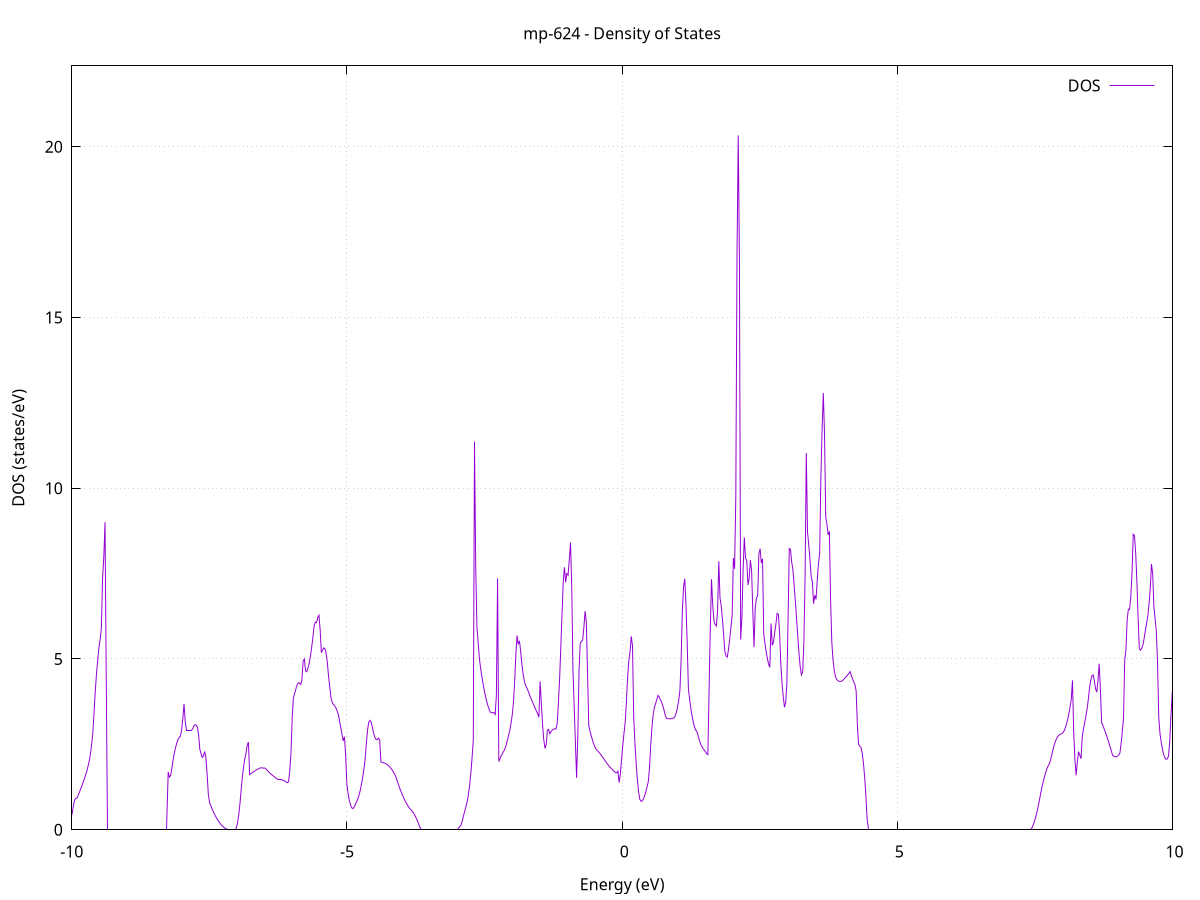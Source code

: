 set title 'mp-624 - Density of States'
set xlabel 'Energy (eV)'
set ylabel 'DOS (states/eV)'
set grid
set xrange [-10:10]
set yrange [0:22.364]
set xzeroaxis lt -1
set terminal png size 800,600
set output 'mp-624_dos_gnuplot.png'
plot '-' using 1:2 with lines title 'DOS'
-12.112600 0.000000
-12.090500 0.000000
-12.068500 0.000000
-12.046400 0.000000
-12.024300 0.000000
-12.002200 0.000000
-11.980100 0.000000
-11.958000 0.000000
-11.935900 0.000000
-11.913900 0.000000
-11.891800 0.000000
-11.869700 0.000000
-11.847600 0.000000
-11.825500 0.000000
-11.803400 0.000000
-11.781400 0.000000
-11.759300 0.000000
-11.737200 0.000000
-11.715100 0.000000
-11.693000 0.000000
-11.670900 0.000000
-11.648900 0.000000
-11.626800 0.000000
-11.604700 0.000000
-11.582600 0.000000
-11.560500 0.000000
-11.538400 0.000000
-11.516400 0.000000
-11.494300 0.000000
-11.472200 0.000000
-11.450100 0.000000
-11.428000 0.000000
-11.405900 0.000000
-11.383900 0.000000
-11.361800 0.000000
-11.339700 0.000000
-11.317600 0.000000
-11.295500 0.000000
-11.273400 0.000000
-11.251300 0.000000
-11.229300 0.000000
-11.207200 0.000000
-11.185100 0.000000
-11.163000 0.000000
-11.140900 0.000000
-11.118800 0.000000
-11.096800 0.000000
-11.074700 0.000000
-11.052600 0.000000
-11.030500 0.000000
-11.008400 0.000000
-10.986300 0.000000
-10.964300 0.000000
-10.942200 0.000000
-10.920100 0.000000
-10.898000 0.000000
-10.875900 0.000000
-10.853800 0.000000
-10.831800 0.000000
-10.809700 0.000000
-10.787600 0.000000
-10.765500 0.000000
-10.743400 0.000000
-10.721300 0.000000
-10.699300 0.000000
-10.677200 0.000000
-10.655100 0.000000
-10.633000 0.000000
-10.610900 0.000000
-10.588800 0.000000
-10.566700 0.000000
-10.544700 0.000000
-10.522600 0.000000
-10.500500 0.000000
-10.478400 0.000000
-10.456300 0.000000
-10.434200 0.000000
-10.412200 0.000000
-10.390100 0.000000
-10.368000 0.000000
-10.345900 0.000000
-10.323800 0.000000
-10.301700 0.000000
-10.279700 0.000000
-10.257600 0.000000
-10.235500 0.000000
-10.213400 0.000000
-10.191300 0.000000
-10.169200 0.000000
-10.147200 0.000000
-10.125100 0.000000
-10.103000 0.000200
-10.080900 0.022400
-10.058800 0.082200
-10.036700 0.179600
-10.014700 0.314600
-9.992600 0.487200
-9.970500 0.697400
-9.948400 0.870900
-9.926300 0.918700
-9.904200 0.930900
-9.882100 1.014700
-9.860100 1.104700
-9.838000 1.197500
-9.815900 1.293200
-9.793800 1.391800
-9.771700 1.493100
-9.749600 1.597400
-9.727600 1.714800
-9.705500 1.851900
-9.683400 2.009200
-9.661300 2.217600
-9.639200 2.494900
-9.617100 2.844400
-9.595100 3.448800
-9.573000 4.069200
-9.550900 4.568300
-9.528800 4.972100
-9.506700 5.343600
-9.484600 5.573500
-9.462600 5.902000
-9.440500 7.360600
-9.418400 7.975300
-9.396300 9.003800
-9.374200 4.471000
-9.352100 0.000000
-9.330000 0.000000
-9.308000 0.000000
-9.285900 0.000000
-9.263800 0.000000
-9.241700 0.000000
-9.219600 0.000000
-9.197500 0.000000
-9.175500 0.000000
-9.153400 0.000000
-9.131300 0.000000
-9.109200 0.000000
-9.087100 0.000000
-9.065000 0.000000
-9.043000 0.000000
-9.020900 0.000000
-8.998800 0.000000
-8.976700 0.000000
-8.954600 0.000000
-8.932500 0.000000
-8.910500 0.000000
-8.888400 0.000000
-8.866300 0.000000
-8.844200 0.000000
-8.822100 0.000000
-8.800000 0.000000
-8.778000 0.000000
-8.755900 0.000000
-8.733800 0.000000
-8.711700 0.000000
-8.689600 0.000000
-8.667500 0.000000
-8.645400 0.000000
-8.623400 0.000000
-8.601300 0.000000
-8.579200 0.000000
-8.557100 0.000000
-8.535000 0.000000
-8.512900 0.000000
-8.490900 0.000000
-8.468800 0.000000
-8.446700 0.000000
-8.424600 0.000000
-8.402500 0.000000
-8.380400 0.000000
-8.358400 0.000000
-8.336300 0.000000
-8.314200 0.000000
-8.292100 0.000000
-8.270000 0.000000
-8.247900 1.690800
-8.225900 1.543000
-8.203800 1.587000
-8.181700 1.807000
-8.159600 2.038000
-8.137500 2.236300
-8.115400 2.401900
-8.093400 2.534800
-8.071300 2.635000
-8.049200 2.702500
-8.027100 2.737700
-8.005000 2.919500
-7.982900 3.236200
-7.960800 3.687800
-7.938800 3.170200
-7.916700 2.909400
-7.894600 2.901700
-7.872500 2.901700
-7.850400 2.904300
-7.828300 2.909800
-7.806300 2.946500
-7.784200 3.036600
-7.762100 3.076300
-7.740000 3.065700
-7.717900 3.004800
-7.695800 2.780000
-7.673800 2.356100
-7.651700 2.232300
-7.629600 2.120200
-7.607500 2.157100
-7.585400 2.290100
-7.563300 2.122700
-7.541300 1.638000
-7.519200 1.036800
-7.497100 0.800500
-7.475000 0.707100
-7.452900 0.620400
-7.430800 0.539300
-7.408800 0.464000
-7.386700 0.394300
-7.364600 0.330300
-7.342500 0.272100
-7.320400 0.219500
-7.298300 0.172600
-7.276200 0.131400
-7.254200 0.095900
-7.232100 0.066000
-7.210000 0.041600
-7.187900 0.022900
-7.165800 0.009700
-7.143700 0.002100
-7.121700 0.000000
-7.099600 0.000000
-7.077500 0.000000
-7.055400 0.000000
-7.033300 0.000100
-7.011200 0.051000
-6.989200 0.193700
-6.967100 0.428300
-6.945000 0.754700
-6.922900 1.163900
-6.900800 1.538100
-6.878700 1.841100
-6.856700 2.072900
-6.834600 2.233500
-6.812500 2.480100
-6.790400 2.567000
-6.768300 1.612800
-6.746200 1.642000
-6.724200 1.669500
-6.702100 1.695300
-6.680000 1.719500
-6.657900 1.742000
-6.635800 1.762800
-6.613700 1.782000
-6.591600 1.799500
-6.569600 1.815400
-6.547500 1.810700
-6.525400 1.807200
-6.503300 1.806700
-6.481200 1.802700
-6.459100 1.759400
-6.437100 1.719200
-6.415000 1.682200
-6.392900 1.648500
-6.370800 1.617900
-6.348700 1.588900
-6.326600 1.560400
-6.304600 1.532400
-6.282500 1.504900
-6.260400 1.479400
-6.238300 1.470400
-6.216200 1.473000
-6.194100 1.469700
-6.172100 1.459700
-6.150000 1.443100
-6.127900 1.421100
-6.105800 1.400400
-6.083700 1.378600
-6.061600 1.403000
-6.039600 1.721800
-6.017500 2.233000
-5.995400 3.277500
-5.973300 3.863200
-5.951200 3.987100
-5.929100 4.118100
-5.907000 4.238400
-5.885000 4.301100
-5.862900 4.300800
-5.840800 4.252300
-5.818700 4.394400
-5.796600 4.939100
-5.774500 5.003200
-5.752500 4.653700
-5.730400 4.625600
-5.708300 4.730400
-5.686200 4.881700
-5.664100 5.082600
-5.642000 5.333000
-5.620000 5.621200
-5.597900 5.957500
-5.575800 6.076900
-5.553700 6.065300
-5.531600 6.213800
-5.509500 6.284800
-5.487500 5.856600
-5.465400 5.186800
-5.443300 5.262700
-5.421200 5.327400
-5.399100 5.293500
-5.377000 5.146600
-5.355000 4.871000
-5.332900 4.461300
-5.310800 4.157400
-5.288700 3.854200
-5.266600 3.718800
-5.244500 3.664300
-5.222400 3.625600
-5.200400 3.563900
-5.178300 3.479200
-5.156200 3.369500
-5.134100 3.179300
-5.112000 2.986500
-5.089900 2.792400
-5.067900 2.602900
-5.045800 2.724100
-5.023700 2.162700
-5.001600 1.324900
-4.979500 1.066400
-4.957400 0.866500
-4.935400 0.725300
-4.913300 0.642700
-4.891200 0.618700
-4.869100 0.666200
-4.847000 0.747700
-4.824900 0.823000
-4.802900 0.902000
-4.780800 1.012100
-4.758700 1.155100
-4.736600 1.330700
-4.714500 1.539100
-4.692400 1.780200
-4.670400 2.054100
-4.648300 2.526900
-4.626200 2.920500
-4.604100 3.148100
-4.582000 3.203800
-4.559900 3.145300
-4.537800 3.002000
-4.515800 2.829800
-4.493700 2.710200
-4.471600 2.645900
-4.449500 2.636800
-4.427400 2.682800
-4.405300 2.632200
-4.383300 1.987000
-4.361200 1.975400
-4.339100 1.963200
-4.317000 1.950400
-4.294900 1.935700
-4.272800 1.914700
-4.250800 1.887000
-4.228700 1.852400
-4.206600 1.811100
-4.184500 1.763000
-4.162400 1.708200
-4.140300 1.646600
-4.118300 1.578300
-4.096200 1.475000
-4.074100 1.364800
-4.052000 1.263100
-4.029900 1.167200
-4.007800 1.077200
-3.985800 0.992900
-3.963700 0.914400
-3.941600 0.841800
-3.919500 0.775000
-3.897400 0.714000
-3.875300 0.658800
-3.853200 0.612000
-3.831200 0.575700
-3.809100 0.532500
-3.787000 0.479900
-3.764900 0.417900
-3.742800 0.346500
-3.720700 0.265700
-3.698700 0.175600
-3.676600 0.076000
-3.654500 0.000000
-3.632400 0.000000
-3.610300 0.000000
-3.588200 0.000000
-3.566200 0.000000
-3.544100 0.000000
-3.522000 0.000000
-3.499900 0.000000
-3.477800 0.000000
-3.455700 0.000000
-3.433700 0.000000
-3.411600 0.000000
-3.389500 0.000000
-3.367400 0.000000
-3.345300 0.000000
-3.323200 0.000000
-3.301200 0.000000
-3.279100 0.000000
-3.257000 0.000000
-3.234900 0.000000
-3.212800 0.000000
-3.190700 0.000000
-3.168600 0.000000
-3.146600 0.000000
-3.124500 0.000000
-3.102400 0.000000
-3.080300 0.000000
-3.058200 0.000000
-3.036100 0.000000
-3.014100 0.000000
-2.992000 0.013600
-2.969900 0.056700
-2.947800 0.099000
-2.925700 0.140500
-2.903600 0.269600
-2.881600 0.416400
-2.859500 0.545600
-2.837400 0.682500
-2.815300 0.835100
-2.793200 1.029900
-2.771100 1.300000
-2.749100 1.659100
-2.727000 2.100700
-2.704900 2.621000
-2.682800 11.363700
-2.660700 7.714500
-2.638600 5.937400
-2.616600 5.481500
-2.594500 5.021400
-2.572400 4.738800
-2.550300 4.499600
-2.528200 4.282700
-2.506100 4.088100
-2.484000 3.915700
-2.462000 3.765700
-2.439900 3.638000
-2.417800 3.525900
-2.395700 3.446000
-2.373600 3.425500
-2.351500 3.424900
-2.329500 3.431900
-2.307400 3.376500
-2.285300 3.933000
-2.263200 7.358400
-2.241100 1.999300
-2.219000 2.084600
-2.197000 2.167600
-2.174900 2.237200
-2.152800 2.294200
-2.130700 2.365700
-2.108600 2.479900
-2.086500 2.616000
-2.064500 2.748800
-2.042400 2.903100
-2.020300 3.103900
-1.998200 3.344400
-1.976100 3.708000
-1.954000 4.306700
-1.932000 5.108600
-1.909900 5.685100
-1.887800 5.430800
-1.865700 5.529600
-1.843600 5.211000
-1.821500 4.845200
-1.799400 4.558800
-1.777400 4.351600
-1.755300 4.233400
-1.733200 4.159200
-1.711100 4.073300
-1.689000 3.979000
-1.666900 3.887100
-1.644900 3.798600
-1.622800 3.713400
-1.600700 3.631500
-1.578600 3.553000
-1.556500 3.476700
-1.534400 3.392400
-1.512400 3.297800
-1.490300 4.345200
-1.468200 3.704300
-1.446100 3.073700
-1.424000 2.633500
-1.401900 2.383300
-1.379900 2.489900
-1.357800 2.918400
-1.335700 2.936200
-1.313600 2.808200
-1.291500 2.873600
-1.269400 2.918500
-1.247300 2.945900
-1.225300 2.955900
-1.203200 2.948400
-1.181100 3.103600
-1.159000 3.681600
-1.136900 4.385800
-1.114800 5.338500
-1.092800 6.289500
-1.070700 7.236300
-1.048600 7.686800
-1.026500 7.243500
-1.004400 7.501600
-0.982300 7.449900
-0.960300 7.905300
-0.938200 8.410000
-0.916100 7.134800
-0.894000 4.690400
-0.871900 3.635200
-0.849800 2.565700
-0.827800 1.522500
-0.805700 2.711300
-0.783600 4.656900
-0.761500 5.461700
-0.739400 5.516600
-0.717300 5.554300
-0.695300 5.924500
-0.673200 6.403700
-0.651100 6.087400
-0.629000 4.610600
-0.606900 3.055600
-0.584800 2.899100
-0.562700 2.757900
-0.540700 2.631900
-0.518600 2.521200
-0.496500 2.425700
-0.474400 2.361900
-0.452300 2.324400
-0.430200 2.284300
-0.408200 2.241500
-0.386100 2.195900
-0.364000 2.147600
-0.341900 2.096700
-0.319800 2.044200
-0.297700 1.993100
-0.275700 1.944500
-0.253600 1.898500
-0.231500 1.855000
-0.209400 1.814100
-0.187300 1.775700
-0.165200 1.739800
-0.143200 1.706500
-0.121100 1.675800
-0.099000 1.667500
-0.076900 1.716100
-0.054800 1.380100
-0.032700 1.629500
-0.010700 2.065100
0.011400 2.462600
0.033500 2.822100
0.055600 3.143400
0.077700 3.761500
0.099800 4.472000
0.121900 4.958300
0.143900 5.220300
0.166000 5.662400
0.188100 5.390100
0.210200 3.296100
0.232300 2.538100
0.254400 1.942900
0.276400 1.472200
0.298500 1.122200
0.320600 0.893000
0.342700 0.834500
0.364800 0.846800
0.386900 0.903200
0.408900 0.998600
0.431000 1.117700
0.453100 1.254100
0.475200 1.407700
0.497300 1.812400
0.519400 2.479000
0.541400 2.996300
0.563500 3.363900
0.585600 3.581900
0.607700 3.684700
0.629800 3.818100
0.651900 3.933300
0.673900 3.886500
0.696000 3.808000
0.718100 3.726400
0.740200 3.624200
0.762300 3.497700
0.784400 3.346900
0.806500 3.261500
0.828500 3.253900
0.850600 3.250000
0.872700 3.249800
0.894800 3.253300
0.916900 3.260700
0.939000 3.272600
0.961000 3.319800
0.983100 3.421600
1.005200 3.575900
1.027300 3.782900
1.049400 4.076000
1.071500 4.963500
1.093500 6.366700
1.115600 7.115000
1.137700 7.348100
1.159800 6.592200
1.181900 5.473400
1.204000 4.117500
1.226000 3.819500
1.248100 3.559700
1.270200 3.338100
1.292300 3.154600
1.314400 3.009200
1.336500 2.921200
1.358500 2.871400
1.380600 2.759600
1.402700 2.622000
1.424800 2.520000
1.446900 2.442000
1.469000 2.381800
1.491100 2.334400
1.513100 2.283000
1.535200 2.226500
1.557300 2.200100
1.579400 4.087100
1.601500 5.861100
1.623600 7.335200
1.645600 6.580500
1.667700 6.117800
1.689800 6.008500
1.711900 5.966800
1.734000 6.408200
1.756100 7.862100
1.778100 6.786300
1.800200 6.551400
1.822300 6.168300
1.844400 5.698600
1.866500 5.224400
1.888600 5.083900
1.910600 5.058000
1.932700 5.283400
1.954800 5.593200
1.976900 5.932200
1.999000 6.285300
2.021100 7.956300
2.043100 7.641700
2.065200 9.723800
2.087300 16.833800
2.109400 20.331100
2.131500 16.583800
2.153600 5.570900
2.175700 6.197500
2.197700 7.606100
2.219800 8.557400
2.241900 7.949400
2.264000 7.884400
2.286100 7.164800
2.308200 7.355800
2.330200 7.891900
2.352300 7.582600
2.374400 6.387600
2.396500 5.345900
2.418600 6.495500
2.440700 6.794300
2.462700 6.846900
2.484800 8.080300
2.506900 8.228100
2.529000 7.809700
2.551100 7.933000
2.573200 5.732500
2.595200 5.455100
2.617300 5.214300
2.639400 5.010200
2.661500 4.842800
2.683600 4.755500
2.705700 6.041100
2.727700 5.399800
2.749800 5.489300
2.771900 5.763200
2.794000 6.023300
2.816100 6.334900
2.838200 6.312100
2.860300 5.781700
2.882300 4.891900
2.904400 4.304700
2.926500 3.913600
2.948600 3.586300
2.970700 3.720600
2.992800 4.257800
3.014800 6.168900
3.036900 8.233900
3.059000 8.203400
3.081100 7.832000
3.103200 7.606900
3.125300 7.148900
3.147300 6.686800
3.169400 6.177600
3.191500 5.653900
3.213600 5.160900
3.235700 4.762700
3.257800 4.534300
3.279800 4.614000
3.301900 5.477300
3.324000 7.410300
3.346100 11.029800
3.368200 8.709200
3.390300 8.349700
3.412300 7.920000
3.434400 7.421500
3.456500 7.250600
3.478600 6.617200
3.500700 6.867900
3.522800 6.747200
3.544900 7.306800
3.566900 7.797000
3.589000 8.089800
3.611100 10.302700
3.633200 11.722800
3.655300 12.788100
3.677400 11.555000
3.699400 9.146200
3.721500 8.940200
3.743600 8.632800
3.765700 8.734400
3.787800 6.709500
3.809900 5.480100
3.831900 4.974300
3.854000 4.664600
3.876100 4.480500
3.898200 4.405400
3.920300 4.367200
3.942400 4.347000
3.964400 4.341500
3.986500 4.350700
4.008600 4.374500
4.030700 4.407000
4.052800 4.451800
4.074900 4.495500
4.096900 4.532700
4.119000 4.578200
4.141100 4.632400
4.163200 4.522900
4.185300 4.420100
4.207400 4.331600
4.229500 4.257300
4.251500 4.066000
4.273600 3.086800
4.295700 2.501900
4.317800 2.449700
4.339900 2.407700
4.362000 2.246200
4.384000 1.960100
4.406100 1.548500
4.428200 1.028400
4.450300 0.332500
4.472400 0.000000
4.494500 0.000000
4.516500 0.000000
4.538600 0.000000
4.560700 0.000000
4.582800 0.000000
4.604900 0.000000
4.627000 0.000000
4.649000 0.000000
4.671100 0.000000
4.693200 0.000000
4.715300 0.000000
4.737400 0.000000
4.759500 0.000000
4.781500 0.000000
4.803600 0.000000
4.825700 0.000000
4.847800 0.000000
4.869900 0.000000
4.892000 0.000000
4.914100 0.000000
4.936100 0.000000
4.958200 0.000000
4.980300 0.000000
5.002400 0.000000
5.024500 0.000000
5.046600 0.000000
5.068600 0.000000
5.090700 0.000000
5.112800 0.000000
5.134900 0.000000
5.157000 0.000000
5.179100 0.000000
5.201100 0.000000
5.223200 0.000000
5.245300 0.000000
5.267400 0.000000
5.289500 0.000000
5.311600 0.000000
5.333600 0.000000
5.355700 0.000000
5.377800 0.000000
5.399900 0.000000
5.422000 0.000000
5.444100 0.000000
5.466100 0.000000
5.488200 0.000000
5.510300 0.000000
5.532400 0.000000
5.554500 0.000000
5.576600 0.000000
5.598700 0.000000
5.620700 0.000000
5.642800 0.000000
5.664900 0.000000
5.687000 0.000000
5.709100 0.000000
5.731200 0.000000
5.753200 0.000000
5.775300 0.000000
5.797400 0.000000
5.819500 0.000000
5.841600 0.000000
5.863700 0.000000
5.885700 0.000000
5.907800 0.000000
5.929900 0.000000
5.952000 0.000000
5.974100 0.000000
5.996200 0.000000
6.018200 0.000000
6.040300 0.000000
6.062400 0.000000
6.084500 0.000000
6.106600 0.000000
6.128700 0.000000
6.150700 0.000000
6.172800 0.000000
6.194900 0.000000
6.217000 0.000000
6.239100 0.000000
6.261200 0.000000
6.283300 0.000000
6.305300 0.000000
6.327400 0.000000
6.349500 0.000000
6.371600 0.000000
6.393700 0.000000
6.415800 0.000000
6.437800 0.000000
6.459900 0.000000
6.482000 0.000000
6.504100 0.000000
6.526200 0.000000
6.548300 0.000000
6.570300 0.000000
6.592400 0.000000
6.614500 0.000000
6.636600 0.000000
6.658700 0.000000
6.680800 0.000000
6.702800 0.000000
6.724900 0.000000
6.747000 0.000000
6.769100 0.000000
6.791200 0.000000
6.813300 0.000000
6.835400 0.000000
6.857400 0.000000
6.879500 0.000000
6.901600 0.000000
6.923700 0.000000
6.945800 0.000000
6.967900 0.000000
6.989900 0.000000
7.012000 0.000000
7.034100 0.000000
7.056200 0.000000
7.078300 0.000000
7.100400 0.000000
7.122400 0.000000
7.144500 0.000000
7.166600 0.000000
7.188700 0.000000
7.210800 0.000000
7.232900 0.000000
7.254900 0.000000
7.277000 0.000000
7.299100 0.000000
7.321200 0.000000
7.343300 0.000000
7.365400 0.000000
7.387400 0.000000
7.409500 0.000000
7.431600 0.016500
7.453700 0.080900
7.475800 0.170700
7.497900 0.279300
7.520000 0.406700
7.542000 0.553000
7.564100 0.718200
7.586200 0.902200
7.608300 1.095500
7.630400 1.266400
7.652500 1.415800
7.674500 1.558000
7.696600 1.683200
7.718700 1.787200
7.740800 1.869800
7.762900 1.931300
7.785000 2.044500
7.807000 2.193100
7.829100 2.351000
7.851200 2.483800
7.873300 2.591900
7.895400 2.675900
7.917500 2.735700
7.939500 2.773700
7.961600 2.798900
7.983700 2.812100
8.005800 2.831500
8.027900 2.888800
8.050000 2.973600
8.072000 3.085900
8.094100 3.225600
8.116200 3.392800
8.138300 3.587400
8.160400 3.809500
8.182500 4.375200
8.204600 2.872300
8.226600 2.066100
8.248700 1.593800
8.270800 1.986900
8.292900 2.287300
8.315000 2.185100
8.337100 2.081200
8.359100 2.694000
8.381200 2.935600
8.403300 3.129700
8.425400 3.320200
8.447500 3.527200
8.469600 3.806300
8.491600 4.140900
8.513700 4.373900
8.535800 4.505200
8.557900 4.535000
8.580000 4.369500
8.602100 4.128300
8.624100 4.029800
8.646200 4.363600
8.668300 4.862700
8.690400 4.083500
8.712500 3.136200
8.734600 3.055500
8.756600 2.962500
8.778700 2.864900
8.800800 2.762400
8.822900 2.654800
8.845000 2.542300
8.867100 2.424800
8.889200 2.302300
8.911200 2.182900
8.933300 2.152200
8.955400 2.137400
8.977500 2.138500
8.999600 2.155500
9.021700 2.188400
9.043700 2.237900
9.065800 2.518700
9.087900 2.865300
9.110000 3.278900
9.132100 4.970000
9.154200 5.270200
9.176200 6.142400
9.198300 6.458200
9.220400 6.455700
9.242500 6.815100
9.264600 7.510700
9.286700 8.652600
9.308700 8.609500
9.330800 8.115600
9.352900 7.278400
9.375000 6.186600
9.397100 5.311800
9.419200 5.256200
9.441200 5.315800
9.463300 5.419300
9.485400 5.610100
9.507500 5.839000
9.529600 6.045700
9.551700 6.257300
9.573800 6.622200
9.595800 7.054700
9.617900 7.781600
9.640000 7.497700
9.662100 6.513800
9.684200 6.176400
9.706300 5.809400
9.728300 4.877900
9.750400 3.292500
9.772500 2.818500
9.794600 2.564000
9.816700 2.359900
9.838800 2.207100
9.860800 2.108200
9.882900 2.063500
9.905000 2.072900
9.927100 2.154400
9.949200 2.570900
9.971300 3.318300
9.993300 3.956900
10.015400 4.360200
10.037500 4.318000
10.059600 3.845100
10.081700 3.377600
10.103800 3.236100
10.125800 3.375000
10.147900 3.132000
10.170000 2.988400
10.192100 2.930100
10.214200 2.957300
10.236300 3.069800
10.258400 3.267800
10.280400 3.498200
10.302500 3.727600
10.324600 4.001900
10.346700 4.220600
10.368800 4.396500
10.390900 4.512000
10.412900 4.691800
10.435000 5.100000
10.457100 5.160800
10.479200 5.021200
10.501300 4.866600
10.523400 4.663000
10.545400 4.438900
10.567500 4.523300
10.589600 4.491400
10.611700 4.309300
10.633800 4.552900
10.655900 4.892700
10.677900 5.018100
10.700000 5.422600
10.722100 5.776900
10.744200 5.832100
10.766300 4.853400
10.788400 4.461700
10.810400 5.275600
10.832500 3.331400
10.854600 3.558500
10.876700 3.752900
10.898800 3.914700
10.920900 4.043700
10.943000 4.137700
10.965000 4.187300
10.987100 4.210000
11.009200 4.861600
11.031300 7.630000
11.053400 8.465300
11.075500 8.245100
11.097500 8.003500
11.119600 7.925100
11.141700 7.627300
11.163800 6.348000
11.185900 5.976100
11.208000 5.895300
11.230000 5.774700
11.252100 5.617700
11.274200 5.439400
11.296300 5.271100
11.318400 5.114100
11.340500 4.964000
11.362500 4.817200
11.384600 4.691100
11.406700 4.501300
11.428800 4.411500
11.450900 3.978700
11.473000 3.761600
11.495000 3.686400
11.517100 3.659100
11.539200 3.613600
11.561300 3.566200
11.583400 3.526100
11.605500 3.493300
11.627600 3.467800
11.649600 3.449600
11.671700 3.539300
11.693800 3.722700
11.715900 4.781700
11.738000 5.220300
11.760100 5.482100
11.782100 5.684500
11.804200 5.852600
11.826300 6.046800
11.848400 6.291800
11.870500 6.580900
11.892600 6.923400
11.914600 5.978100
11.936700 5.134000
11.958800 4.456300
11.980900 3.899300
12.003000 3.497300
12.025100 3.178700
12.047100 3.013600
12.069200 2.975600
12.091300 2.971800
12.113400 2.984800
12.135500 3.014600
12.157600 3.061100
12.179600 3.124400
12.201700 3.217600
12.223800 3.512700
12.245900 3.955100
12.268000 4.210700
12.290100 4.444900
12.312200 4.442300
12.334200 4.619000
12.356300 4.782700
12.378400 4.889300
12.400500 4.861900
12.422600 4.891500
12.444700 5.090600
12.466700 5.192300
12.488800 5.062100
12.510900 4.687200
12.533000 4.490700
12.555100 4.383200
12.577200 4.897200
12.599200 7.160500
12.621300 7.218800
12.643400 6.987400
12.665500 6.714900
12.687600 6.540300
12.709700 6.510000
12.731700 6.735600
12.753800 7.243200
12.775900 8.033000
12.798000 10.807100
12.820100 6.410400
12.842200 5.074800
12.864200 4.386000
12.886300 4.058200
12.908400 3.950900
12.930500 4.064100
12.952600 6.023200
12.974700 3.932200
12.996800 4.183700
13.018800 4.516100
13.040900 4.933000
13.063000 5.444900
13.085100 6.004800
13.107200 6.037900
13.129300 5.714500
13.151300 5.063800
13.173400 4.227200
13.195500 4.224800
13.217600 4.073700
13.239700 3.855500
13.261800 3.609600
13.283800 3.681000
13.305900 4.094000
13.328000 4.298000
13.350100 9.415700
13.372200 11.796500
13.394300 9.855300
13.416300 5.372600
13.438400 4.953200
13.460500 4.820900
13.482600 4.887900
13.504700 5.782100
13.526800 7.133700
13.548800 7.224100
13.570900 7.200100
13.593000 8.172400
13.615100 8.439200
13.637200 7.795100
13.659300 6.530700
13.681400 5.565000
13.703400 4.793200
13.725500 4.188700
13.747600 3.750100
13.769700 3.536200
13.791800 3.668100
13.813900 4.130900
13.835900 4.503100
13.858000 4.742600
13.880100 4.956400
13.902200 5.473300
13.924300 6.119100
13.946400 8.137100
13.968400 8.232800
13.990500 8.102100
14.012600 7.711200
14.034700 7.551000
14.056800 7.571000
14.078900 8.074000
14.100900 8.824700
14.123000 9.358800
14.145100 8.867600
14.167200 7.948900
14.189300 12.108900
14.211400 10.543800
14.233400 8.429100
14.255500 5.457600
14.277600 4.187300
14.299700 3.929200
14.321800 3.708300
14.343900 3.506900
14.366000 3.295600
14.388000 3.090300
14.410100 2.894000
14.432200 2.705800
14.454300 2.521000
14.476400 2.352400
14.498500 2.214500
14.520500 2.240800
14.542600 2.199000
14.564700 2.077900
14.586800 1.954800
14.608900 2.138900
14.631000 2.384900
14.653000 2.690900
14.675100 3.699000
14.697200 4.513600
14.719300 3.872700
14.741400 4.636100
14.763500 5.325800
14.785500 5.630200
14.807600 5.457500
14.829700 5.209500
14.851800 4.980500
14.873900 4.782100
14.896000 4.584600
14.918100 4.404100
14.940100 4.278600
14.962200 4.328900
14.984300 4.409800
15.006400 4.508700
15.028500 4.625500
15.050600 4.755600
15.072600 4.809700
15.094700 4.865200
15.116800 5.069000
15.138900 5.028200
15.161000 5.060900
15.183100 5.172200
15.205100 5.169300
15.227200 4.250200
15.249300 4.446100
15.271400 4.621700
15.293500 4.777200
15.315600 4.999300
15.337600 5.359100
15.359700 5.630600
15.381800 5.935900
15.403900 6.107100
15.426000 6.147200
15.448100 6.141600
15.470100 6.085300
15.492200 5.970100
15.514300 5.935600
15.536400 6.080000
15.558500 6.170000
15.580600 6.207300
15.602700 6.192100
15.624700 6.125900
15.646800 5.677800
15.668900 4.537900
15.691000 4.350200
15.713100 4.216300
15.735200 4.171400
15.757200 4.295500
15.779300 4.588800
15.801400 5.051100
15.823500 5.682500
15.845600 6.491900
15.867700 6.795000
15.889700 6.332000
15.911800 6.155600
15.933900 5.320200
15.956000 5.643700
15.978100 5.863600
16.000200 5.721400
16.022200 5.454200
16.044300 5.179700
16.066400 4.898100
16.088500 4.609200
16.110600 4.315700
16.132700 4.797700
16.154700 4.331600
16.176800 3.973200
16.198900 3.621500
16.221000 3.417000
16.243100 3.456100
16.265200 3.905000
16.287300 4.553900
16.309300 5.272000
16.331400 6.643300
16.353500 9.695900
16.375600 10.210800
16.397700 6.466700
16.419800 4.785400
16.441800 4.221400
16.463900 3.518000
16.486000 2.690200
16.508100 2.337500
16.530200 2.297000
16.552300 2.457100
16.574300 2.751600
16.596400 3.055800
16.618500 3.369700
16.640600 3.698100
16.662700 4.059900
16.684800 4.477600
16.706800 5.001400
16.728900 5.514000
16.751000 6.015700
16.773100 6.521800
16.795200 8.031000
16.817300 8.019700
16.839300 6.728300
16.861400 5.228400
16.883500 3.891500
16.905600 2.279900
16.927700 2.545700
16.949800 4.249600
16.971900 4.548000
16.993900 4.743300
17.016000 4.877500
17.038100 4.950600
17.060200 5.006300
17.082300 5.116800
17.104400 5.266900
17.126400 5.426800
17.148500 5.735600
17.170600 6.667500
17.192700 7.118900
17.214800 7.078100
17.236900 6.564100
17.258900 3.930400
17.281000 2.496600
17.303100 2.763500
17.325200 3.397200
17.347300 4.094600
17.369400 9.240400
17.391400 8.395900
17.413500 7.263400
17.435600 7.072500
17.457700 6.778500
17.479800 6.306000
17.501900 5.775100
17.523900 5.228000
17.546000 4.826700
17.568100 4.575600
17.590200 4.466700
17.612300 4.425900
17.634400 6.323200
17.656500 8.604100
17.678500 9.858800
17.700600 10.551800
17.722700 10.975800
17.744800 12.758200
17.766900 11.311200
17.789000 7.949900
17.811000 6.303500
17.833100 5.899800
17.855200 6.167600
17.877300 6.312400
17.899400 6.813300
17.921500 6.839400
17.943500 6.646800
17.965600 7.199100
17.987700 8.001400
18.009800 8.451700
18.031900 9.827600
18.054000 9.967200
18.076000 6.166000
18.098100 4.373300
18.120200 3.922300
18.142300 3.738800
18.164400 3.686900
18.186500 3.766700
18.208500 3.978100
18.230600 6.819300
18.252700 7.889000
18.274800 9.197700
18.296900 8.368400
18.319000 5.990300
18.341100 5.513200
18.363100 5.327900
18.385200 5.312000
18.407300 5.476200
18.429400 6.162000
18.451500 6.217300
18.473600 5.901500
18.495600 5.759600
18.517700 5.830500
18.539800 6.036800
18.561900 6.064800
18.584000 5.978400
18.606100 5.740600
18.628100 5.904200
18.650200 6.050900
18.672300 6.276000
18.694400 6.537500
18.716500 6.477900
18.738600 6.415000
18.760600 6.036400
18.782700 4.545300
18.804800 4.342100
18.826900 4.177100
18.849000 4.044800
18.871100 3.932800
18.893100 3.881700
18.915200 3.902300
18.937300 4.136900
18.959400 4.749200
18.981500 4.737900
19.003600 4.561900
19.025700 4.304700
19.047700 4.016500
19.069800 3.754300
19.091900 3.573600
19.114000 3.473100
19.136100 3.364000
19.158200 3.242400
19.180200 3.085800
19.202300 2.979100
19.224400 3.031600
19.246500 3.369300
19.268600 4.257000
19.290700 5.416700
19.312700 7.258600
19.334800 10.027000
19.356900 10.519100
19.379000 9.428300
19.401100 7.225000
19.423200 5.252200
19.445200 4.881600
19.467300 5.175600
19.489400 4.988100
19.511500 5.311300
19.533600 5.794200
19.555700 6.196300
19.577700 6.517500
19.599800 6.245200
19.621900 6.143600
19.644000 5.988800
19.666100 6.055200
19.688200 6.412200
19.710300 7.058900
19.732300 8.116900
19.754400 7.078900
19.776500 7.199900
19.798600 7.236000
19.820700 7.196000
19.842800 7.023600
19.864800 6.774400
19.886900 6.615200
19.909000 6.149100
19.931100 5.809800
19.953200 5.517000
19.975300 5.213900
19.997300 4.907400
20.019400 4.603000
20.041500 4.363900
20.063600 4.159000
20.085700 4.007300
20.107800 3.884500
20.129800 3.921200
20.151900 4.366700
20.174000 7.342300
20.196100 8.991100
20.218200 7.366600
20.240300 8.136700
20.262300 8.818600
20.284400 7.004600
20.306500 7.348900
20.328600 7.572500
20.350700 7.649700
20.372800 7.203900
20.394900 6.181800
20.416900 5.724600
20.439000 5.258500
20.461100 4.783300
20.483200 4.327900
20.505300 4.097700
20.527400 4.312500
20.549400 7.603100
20.571500 9.244500
20.593600 8.507000
20.615700 7.638300
20.637800 7.511800
20.659900 8.822800
20.681900 8.134800
20.704000 7.665700
20.726100 7.312200
20.748200 7.272100
20.770300 7.730600
20.792400 6.837400
20.814400 6.721100
20.836500 6.612100
20.858600 6.518400
20.880700 6.799800
20.902800 6.724300
20.924900 6.312400
20.946900 5.773700
20.969000 5.695800
20.991100 5.773000
21.013200 5.955300
21.035300 6.174000
21.057400 6.562200
21.079500 7.075800
21.101500 7.612800
21.123600 8.015800
21.145700 7.551600
21.167800 7.152800
21.189900 6.557300
21.212000 6.113000
21.234000 5.870200
21.256100 6.206500
21.278200 9.709800
21.300300 9.771700
21.322400 6.623500
21.344500 7.455800
21.366500 9.393100
21.388600 9.099300
21.410700 7.746600
21.432800 7.307700
21.454900 7.049300
21.477000 6.757900
21.499000 6.496300
21.521100 6.271300
21.543200 5.876700
21.565300 5.458800
21.587400 5.077900
21.609500 4.708400
21.631500 5.457600
21.653600 5.260500
21.675700 5.259600
21.697800 5.470300
21.719900 5.699100
21.742000 5.882300
21.764100 6.101100
21.786100 6.072100
21.808200 5.774000
21.830300 5.446600
21.852400 5.072500
21.874500 5.537100
21.896600 6.625200
21.918600 6.145600
21.940700 5.672000
21.962800 5.204500
21.984900 4.743000
22.007000 4.711400
22.029100 6.137600
22.051100 6.707500
22.073200 6.632900
22.095300 6.555600
22.117400 6.628900
22.139500 6.658000
22.161600 6.578400
22.183600 6.384200
22.205700 6.076900
22.227800 5.873200
22.249900 5.777300
22.272000 5.742700
22.294100 7.086400
22.316200 7.448800
22.338200 7.640300
22.360300 7.415200
22.382400 6.781400
22.404500 6.106400
22.426600 5.849100
22.448700 6.269000
22.470700 6.747300
22.492800 7.220500
22.514900 7.328500
22.537000 7.850600
22.559100 8.079400
22.581200 7.211400
22.603200 5.994400
22.625300 5.664100
22.647400 5.706300
22.669500 5.398800
22.691600 5.103500
22.713700 5.912900
22.735700 7.180900
22.757800 7.830000
22.779900 7.732100
22.802000 7.562900
22.824100 7.417600
22.846200 7.400200
22.868200 7.582000
22.890300 7.132700
22.912400 6.575800
22.934500 5.907200
22.956600 5.082300
22.978700 4.955500
23.000800 4.973600
23.022800 4.949900
23.044900 5.455900
23.067000 6.742400
23.089100 8.914600
23.111200 9.026600
23.133300 4.523400
23.155300 3.443600
23.177400 3.369800
23.199500 3.387600
23.221600 4.680200
23.243700 6.259600
23.265800 6.710900
23.287800 7.013800
23.309900 7.534300
23.332000 8.144000
23.354100 9.135300
23.376200 8.321000
23.398300 7.098500
23.420300 5.847000
23.442400 4.854100
23.464500 4.235500
23.486600 3.780500
23.508700 3.761400
23.530800 3.027400
23.552800 2.263400
23.574900 2.166200
23.597000 2.066600
23.619100 1.964700
23.641200 1.873300
23.663300 1.832300
23.685400 1.802900
23.707400 1.813700
23.729500 1.879900
23.751600 2.202800
23.773700 2.645000
23.795800 3.136000
23.817900 3.301100
23.839900 3.081000
23.862000 3.002200
23.884100 3.040000
23.906200 3.087200
23.928300 3.143800
23.950400 3.209700
23.972400 3.326700
23.994500 3.498300
24.016600 3.596100
24.038700 3.620200
24.060800 3.570400
24.082900 3.446900
24.104900 3.249600
24.127000 2.978600
24.149100 2.565100
24.171200 2.729400
24.193300 2.905300
24.215400 4.197100
24.237400 8.088000
24.259500 13.084700
24.281600 14.423300
24.303700 12.644700
24.325800 8.918700
24.347900 4.074100
24.370000 3.559800
24.392000 3.523600
24.414100 3.439200
24.436200 3.366900
24.458300 3.419800
24.480400 3.444800
24.502500 3.893100
24.524500 4.257200
24.546600 4.373000
24.568700 4.276300
24.590800 4.047900
24.612900 3.964200
24.635000 3.850400
24.657000 3.727800
24.679100 3.616800
24.701200 3.517600
24.723300 3.430100
24.745400 3.413800
24.767500 3.468600
24.789500 3.524900
24.811600 3.558500
24.833700 3.702100
24.855800 3.808800
24.877900 3.847300
24.900000 3.903600
24.922000 3.991100
24.944100 4.224200
24.966200 4.520200
24.988300 4.925200
25.010400 5.144100
25.032500 5.192600
25.054600 5.132800
25.076600 4.224800
25.098700 3.979400
25.120800 3.896600
25.142900 3.827900
25.165000 3.773100
25.187100 3.732300
25.209100 3.705500
25.231200 3.692600
25.253300 3.693800
25.275400 3.708200
25.297500 3.753200
25.319600 3.809500
25.341600 3.860200
25.363700 3.905200
25.385800 4.243800
25.407900 4.127900
25.430000 3.628000
25.452100 3.243300
25.474100 3.485000
25.496200 4.138300
25.518300 5.105300
25.540400 5.496400
25.562500 5.779000
25.584600 6.076900
25.606600 6.177300
25.628700 6.167400
25.650800 6.032200
25.672900 5.753200
25.695000 5.332400
25.717100 5.027500
25.739200 4.724400
25.761200 4.491900
25.783300 4.351800
25.805400 4.275100
25.827500 4.190800
25.849600 4.085100
25.871700 3.957600
25.893700 3.805400
25.915800 3.623800
25.937900 3.436900
25.960000 3.249000
25.982100 3.063400
26.004200 2.881600
26.026200 2.738700
26.048300 2.622100
26.070400 2.519600
26.092500 2.424600
26.114600 2.330300
26.136700 2.300300
26.158700 2.497700
26.180800 2.925100
26.202900 3.381400
26.225000 3.775600
26.247100 4.107600
26.269200 4.365000
26.291200 4.420600
26.313300 4.241000
26.335400 3.925300
26.357500 3.403000
26.379600 2.998900
26.401700 2.838900
26.423800 2.824200
26.445800 2.871800
26.467900 2.970400
26.490000 3.120200
26.512100 3.573300
26.534200 4.265200
26.556300 4.799400
26.578300 4.923400
26.600400 4.892400
26.622500 4.710200
26.644600 4.444300
26.666700 4.116900
26.688800 3.793000
26.710800 3.838700
26.732900 3.847200
26.755000 3.804500
26.777100 3.726300
26.799200 3.670500
26.821300 3.629300
26.843300 3.595600
26.865400 3.577800
26.887500 3.598900
26.909600 3.659500
26.931700 3.758100
26.953800 3.875700
26.975800 4.014700
26.997900 4.177000
27.020000 4.362600
27.042100 5.253000
27.064200 6.064900
27.086300 6.567000
27.108400 6.811200
27.130400 6.610700
27.152500 6.064600
27.174600 6.002600
27.196700 5.523200
27.218800 5.592700
27.240900 5.866400
27.262900 6.134700
27.285000 6.352200
27.307100 6.498800
27.329200 6.422900
27.351300 6.227500
27.373400 6.066900
27.395400 5.638500
27.417500 5.325600
27.439600 5.149300
27.461700 5.535100
27.483800 6.603900
27.505900 8.132700
27.527900 12.890100
27.550000 7.297600
27.572100 5.807000
27.594200 6.158500
27.616300 6.368300
27.638400 6.558100
27.660400 6.703100
27.682500 6.739600
27.704600 6.791800
27.726700 6.802700
27.748800 6.427600
27.770900 6.227300
27.793000 6.217000
27.815000 6.449300
27.837100 6.923700
27.859200 7.620200
27.881300 7.836400
27.903400 7.566100
27.925500 6.815800
27.947500 6.454900
27.969600 6.286400
27.991700 6.106600
28.013800 5.886400
28.035900 5.667300
28.058000 5.449000
28.080000 5.237200
28.102100 5.053100
28.124200 4.898700
28.146300 4.774100
28.168400 4.717000
28.190500 4.869900
28.212500 5.162200
28.234600 5.500900
28.256700 6.008500
28.278800 7.034500
28.300900 8.090300
28.323000 12.722600
28.345000 10.420700
28.367100 7.858300
28.389200 6.800700
28.411300 6.732700
28.433400 7.094100
28.455500 7.534900
28.477600 7.768300
28.499600 7.639700
28.521700 5.964100
28.543800 5.336700
28.565900 5.193100
28.588000 5.041500
28.610100 4.915700
28.632100 4.824900
28.654200 4.769700
28.676300 4.751000
28.698400 4.555000
28.720500 3.955000
28.742600 3.660600
28.764600 3.693900
28.786700 4.710700
28.808800 5.961600
28.830900 6.995900
28.853000 6.548000
28.875100 5.730600
28.897100 5.502700
28.919200 5.330000
28.941300 5.230300
28.963400 5.402800
28.985500 5.235400
29.007600 4.920400
29.029600 4.724500
29.051700 4.608800
29.073800 4.583400
29.095900 4.615600
29.118000 4.704500
29.140100 4.835900
29.162200 6.855000
29.184200 7.139400
29.206300 5.458200
29.228400 4.330300
29.250500 3.581100
29.272600 3.065100
29.294700 2.860100
29.316700 3.050200
29.338800 3.443000
29.360900 3.787000
29.383000 4.068900
29.405100 4.711700
29.427200 5.059000
29.449200 5.135600
29.471300 4.963200
29.493400 4.688900
29.515500 4.358600
29.537600 3.985200
29.559700 3.581500
29.581700 3.215600
29.603800 2.897400
29.625900 2.590600
29.648000 2.077900
29.670100 1.277100
29.692200 0.697200
29.714200 0.440900
29.736300 0.354800
29.758400 0.286300
29.780500 0.225800
29.802600 0.173300
29.824700 0.128800
29.846800 0.092300
29.868800 0.063900
29.890900 0.043400
29.913000 0.029000
29.935100 0.018700
29.957200 0.011900
29.979300 0.006800
30.001300 0.003100
30.023400 0.000800
30.045500 0.000000
30.067600 0.000000
30.089700 0.000000
30.111800 0.000000
30.133800 0.000000
30.155900 0.000000
30.178000 0.000000
30.200100 0.000000
30.222200 0.000000
30.244300 0.000000
30.266300 0.000000
30.288400 0.000000
30.310500 0.000000
30.332600 0.000000
30.354700 0.000000
30.376800 0.000000
30.398900 0.000000
30.420900 0.000000
30.443000 0.000000
30.465100 0.000000
30.487200 0.000000
30.509300 0.000000
30.531400 0.000000
30.553400 0.000000
30.575500 0.000000
30.597600 0.000000
30.619700 0.000000
30.641800 0.000000
30.663900 0.000000
30.685900 0.000000
30.708000 0.000000
30.730100 0.000000
30.752200 0.000000
30.774300 0.000000
30.796400 0.000000
30.818400 0.000000
30.840500 0.000000
30.862600 0.000000
30.884700 0.000000
30.906800 0.000000
30.928900 0.000000
30.950900 0.000000
30.973000 0.000000
30.995100 0.000000
31.017200 0.000000
31.039300 0.000000
31.061400 0.000000
31.083500 0.000000
31.105500 0.000000
31.127600 0.000000
31.149700 0.000000
31.171800 0.000000
31.193900 0.000000
31.216000 0.000000
31.238000 0.000000
31.260100 0.000000
31.282200 0.000000
31.304300 0.000000
31.326400 0.000000
31.348500 0.000000
31.370500 0.000000
31.392600 0.000000
31.414700 0.000000
31.436800 0.000000
31.458900 0.000000
31.481000 0.000000
31.503000 0.000000
31.525100 0.000000
31.547200 0.000000
31.569300 0.000000
31.591400 0.000000
31.613500 0.000000
31.635500 0.000000
31.657600 0.000000
31.679700 0.000000
31.701800 0.000000
31.723900 0.000000
31.746000 0.000000
31.768100 0.000000
31.790100 0.000000
31.812200 0.000000
31.834300 0.000000
31.856400 0.000000
31.878500 0.000000
31.900600 0.000000
31.922600 0.000000
31.944700 0.000000
31.966800 0.000000
31.988900 0.000000
32.011000 0.000000
32.033100 0.000000
32.055100 0.000000
e

